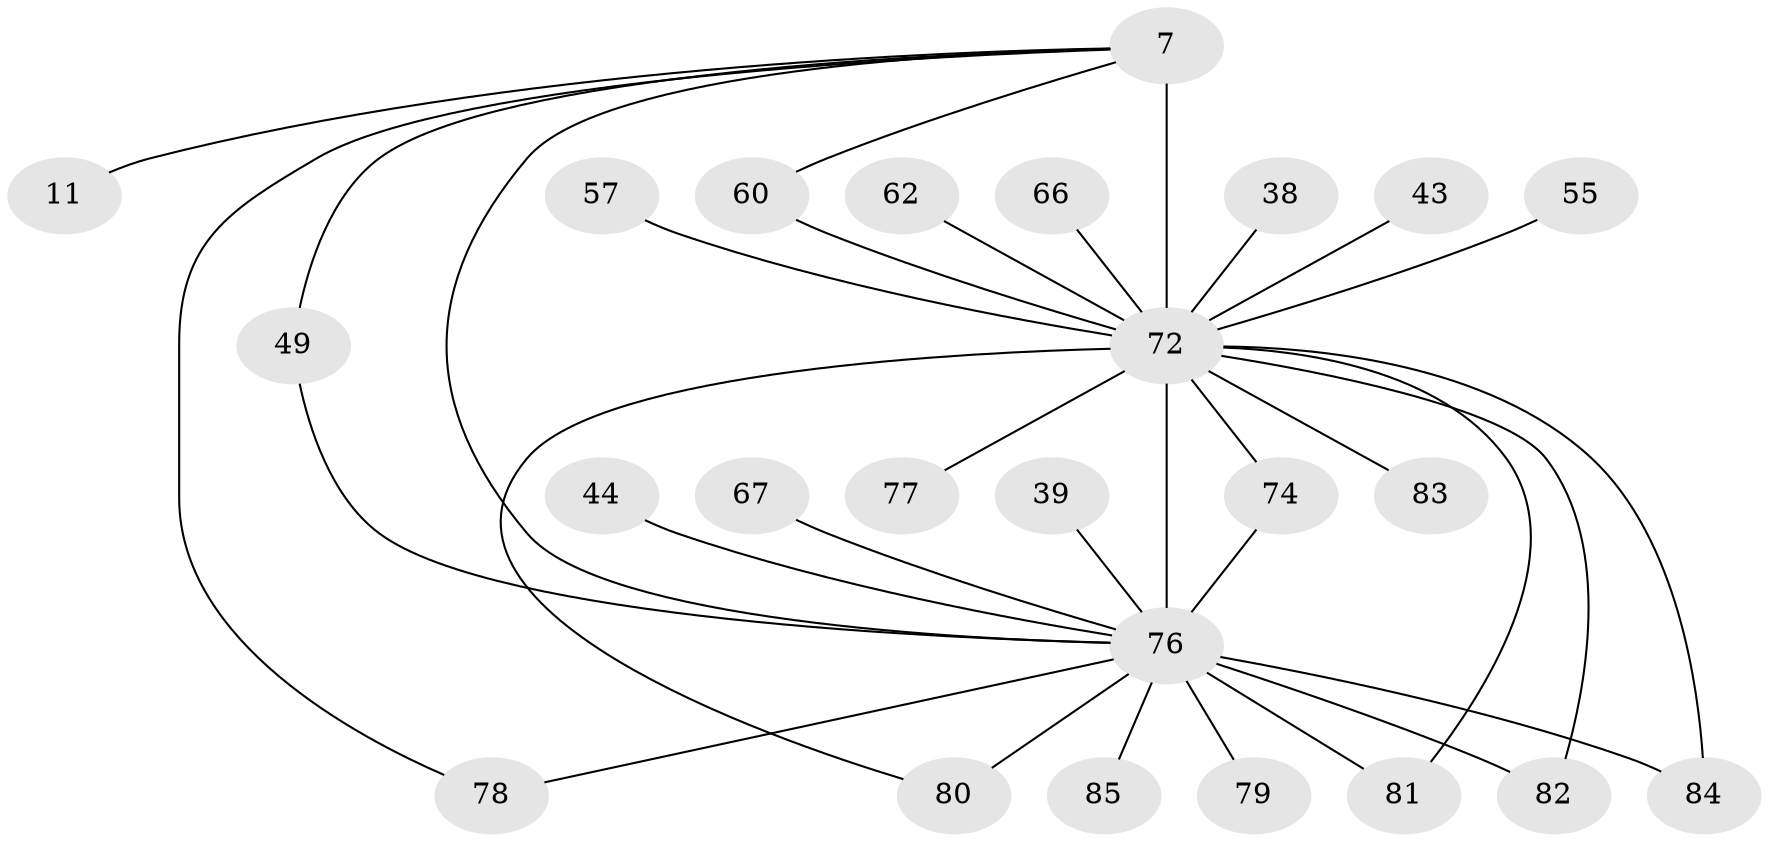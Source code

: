 // original degree distribution, {15: 0.023529411764705882, 21: 0.011764705882352941, 24: 0.011764705882352941, 17: 0.011764705882352941, 16: 0.011764705882352941, 26: 0.011764705882352941, 20: 0.011764705882352941, 19: 0.011764705882352941, 18: 0.011764705882352941, 2: 0.49411764705882355, 3: 0.25882352941176473, 4: 0.09411764705882353, 5: 0.011764705882352941, 6: 0.023529411764705882}
// Generated by graph-tools (version 1.1) at 2025/48/03/04/25 21:48:05]
// undirected, 25 vertices, 33 edges
graph export_dot {
graph [start="1"]
  node [color=gray90,style=filled];
  7 [super="+1+5"];
  11;
  38;
  39;
  43;
  44;
  49;
  55 [super="+22"];
  57 [super="+15"];
  60;
  62;
  66;
  67;
  72 [super="+29+26+58+69+71+61+63+56"];
  74;
  76 [super="+42+73"];
  77;
  78;
  79;
  80 [super="+68"];
  81;
  82 [super="+51"];
  83;
  84 [super="+75"];
  85;
  7 -- 49;
  7 -- 60;
  7 -- 78;
  7 -- 11 [weight=2];
  7 -- 76 [weight=14];
  7 -- 72 [weight=20];
  38 -- 72;
  39 -- 76 [weight=2];
  43 -- 72 [weight=2];
  44 -- 76;
  49 -- 76;
  55 -- 72 [weight=3];
  57 -- 72 [weight=4];
  60 -- 72;
  62 -- 72;
  66 -- 72;
  67 -- 76 [weight=2];
  72 -- 80;
  72 -- 74;
  72 -- 77 [weight=2];
  72 -- 81;
  72 -- 82;
  72 -- 83 [weight=2];
  72 -- 84;
  72 -- 76 [weight=39];
  74 -- 76;
  76 -- 78;
  76 -- 79;
  76 -- 80 [weight=2];
  76 -- 81;
  76 -- 82 [weight=2];
  76 -- 84;
  76 -- 85 [weight=2];
}
